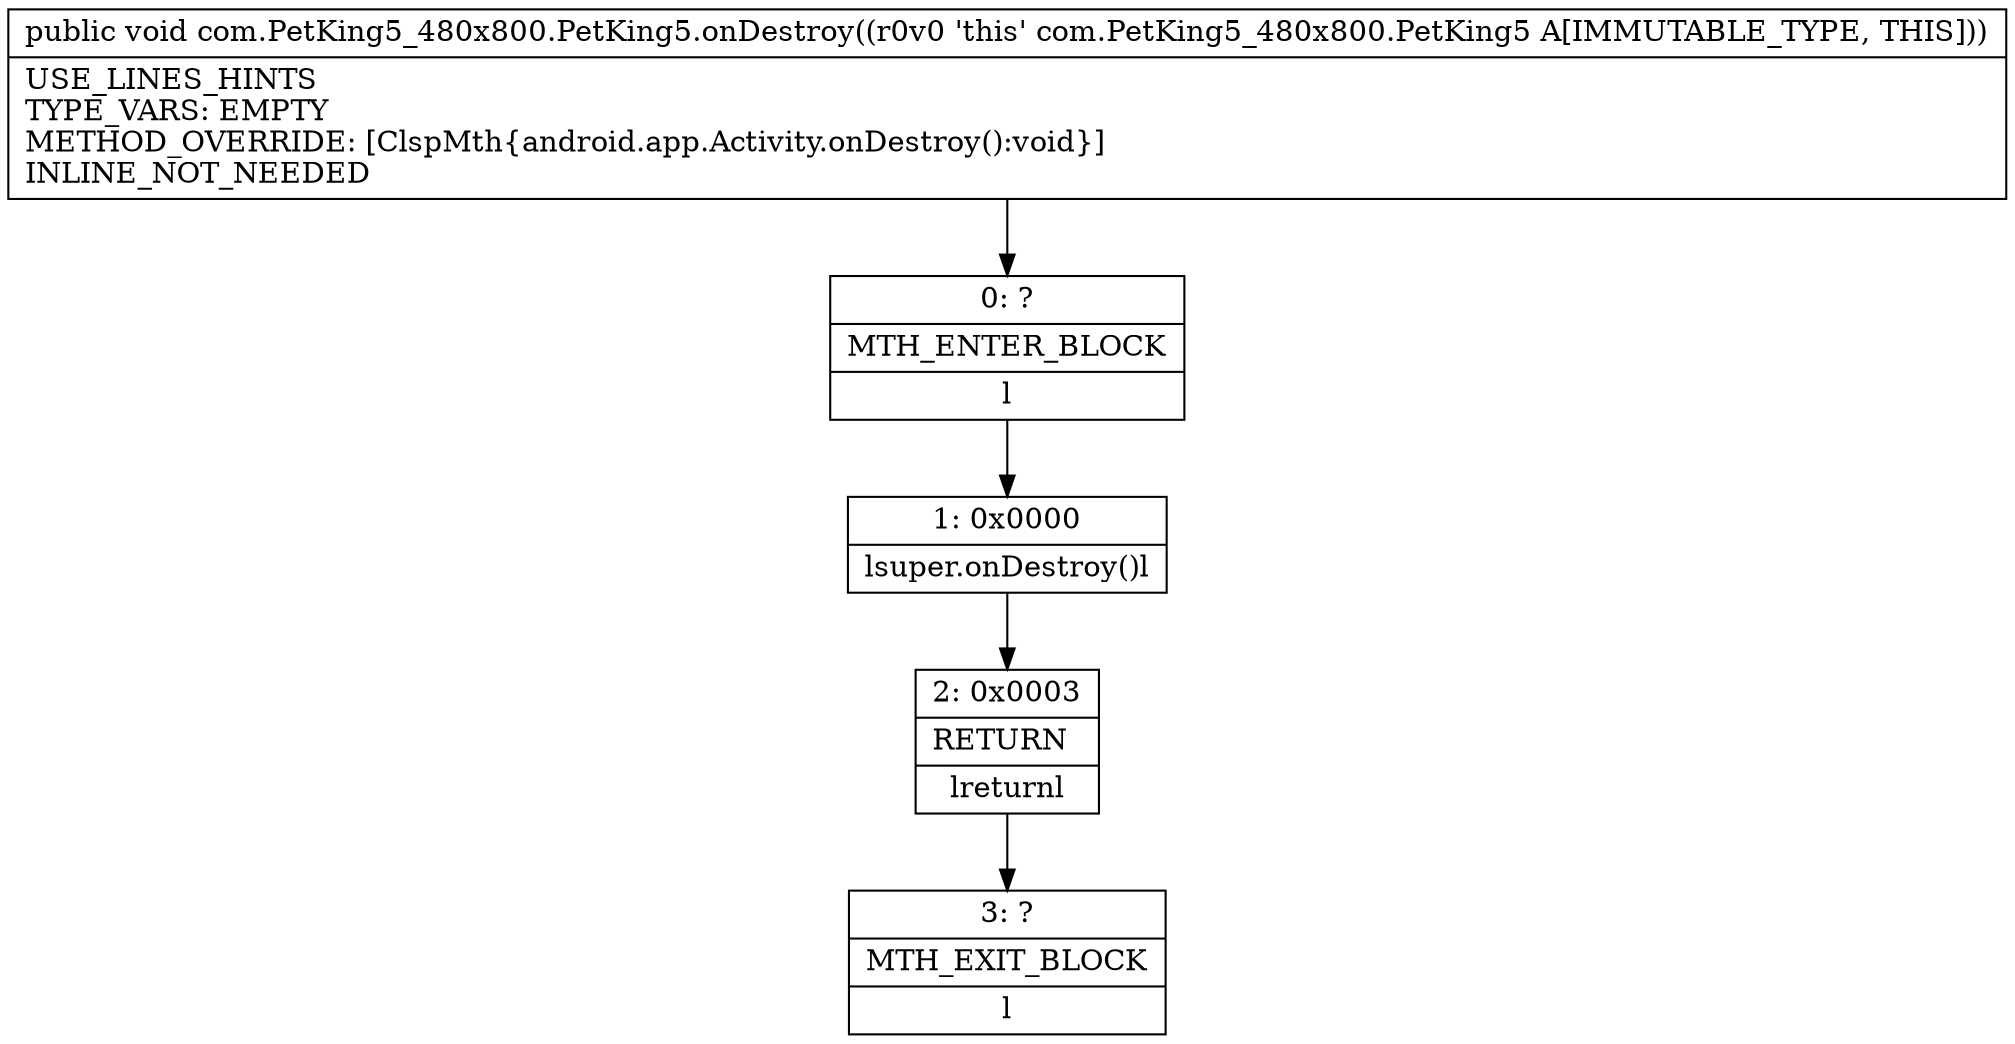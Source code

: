 digraph "CFG forcom.PetKing5_480x800.PetKing5.onDestroy()V" {
Node_0 [shape=record,label="{0\:\ ?|MTH_ENTER_BLOCK\l|l}"];
Node_1 [shape=record,label="{1\:\ 0x0000|lsuper.onDestroy()l}"];
Node_2 [shape=record,label="{2\:\ 0x0003|RETURN\l|lreturnl}"];
Node_3 [shape=record,label="{3\:\ ?|MTH_EXIT_BLOCK\l|l}"];
MethodNode[shape=record,label="{public void com.PetKing5_480x800.PetKing5.onDestroy((r0v0 'this' com.PetKing5_480x800.PetKing5 A[IMMUTABLE_TYPE, THIS]))  | USE_LINES_HINTS\lTYPE_VARS: EMPTY\lMETHOD_OVERRIDE: [ClspMth\{android.app.Activity.onDestroy():void\}]\lINLINE_NOT_NEEDED\l}"];
MethodNode -> Node_0;
Node_0 -> Node_1;
Node_1 -> Node_2;
Node_2 -> Node_3;
}

